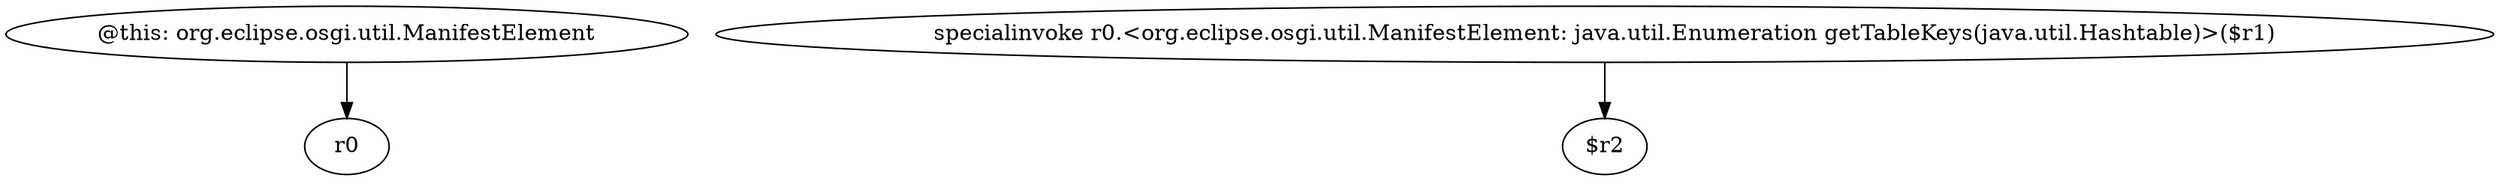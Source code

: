 digraph g {
0[label="@this: org.eclipse.osgi.util.ManifestElement"]
1[label="r0"]
0->1[label=""]
2[label="specialinvoke r0.<org.eclipse.osgi.util.ManifestElement: java.util.Enumeration getTableKeys(java.util.Hashtable)>($r1)"]
3[label="$r2"]
2->3[label=""]
}